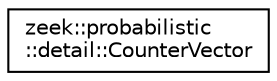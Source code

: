 digraph "Graphical Class Hierarchy"
{
 // LATEX_PDF_SIZE
  edge [fontname="Helvetica",fontsize="10",labelfontname="Helvetica",labelfontsize="10"];
  node [fontname="Helvetica",fontsize="10",shape=record];
  rankdir="LR";
  Node0 [label="zeek::probabilistic\l::detail::CounterVector",height=0.2,width=0.4,color="black", fillcolor="white", style="filled",URL="$db/db8/classzeek_1_1probabilistic_1_1detail_1_1CounterVector.html",tooltip=" "];
}
